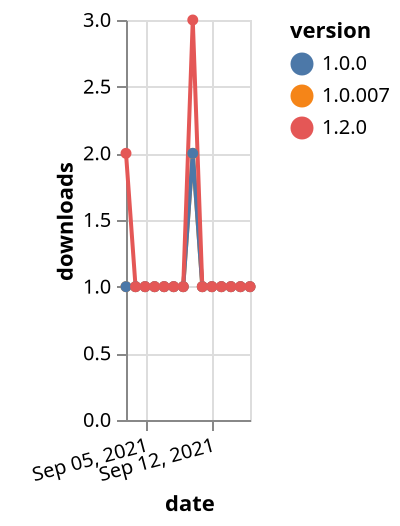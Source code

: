 {"$schema": "https://vega.github.io/schema/vega-lite/v5.json", "description": "A simple bar chart with embedded data.", "data": {"values": [{"date": "2021-09-03", "total": 131, "delta": 1, "version": "1.0.007"}, {"date": "2021-09-04", "total": 132, "delta": 1, "version": "1.0.007"}, {"date": "2021-09-05", "total": 133, "delta": 1, "version": "1.0.007"}, {"date": "2021-09-06", "total": 134, "delta": 1, "version": "1.0.007"}, {"date": "2021-09-07", "total": 135, "delta": 1, "version": "1.0.007"}, {"date": "2021-09-08", "total": 136, "delta": 1, "version": "1.0.007"}, {"date": "2021-09-09", "total": 137, "delta": 1, "version": "1.0.007"}, {"date": "2021-09-10", "total": 139, "delta": 2, "version": "1.0.007"}, {"date": "2021-09-11", "total": 140, "delta": 1, "version": "1.0.007"}, {"date": "2021-09-12", "total": 141, "delta": 1, "version": "1.0.007"}, {"date": "2021-09-13", "total": 142, "delta": 1, "version": "1.0.007"}, {"date": "2021-09-14", "total": 143, "delta": 1, "version": "1.0.007"}, {"date": "2021-09-15", "total": 144, "delta": 1, "version": "1.0.007"}, {"date": "2021-09-16", "total": 145, "delta": 1, "version": "1.0.007"}, {"date": "2021-09-03", "total": 155, "delta": 1, "version": "1.0.0"}, {"date": "2021-09-04", "total": 156, "delta": 1, "version": "1.0.0"}, {"date": "2021-09-05", "total": 157, "delta": 1, "version": "1.0.0"}, {"date": "2021-09-06", "total": 158, "delta": 1, "version": "1.0.0"}, {"date": "2021-09-07", "total": 159, "delta": 1, "version": "1.0.0"}, {"date": "2021-09-08", "total": 160, "delta": 1, "version": "1.0.0"}, {"date": "2021-09-09", "total": 161, "delta": 1, "version": "1.0.0"}, {"date": "2021-09-10", "total": 163, "delta": 2, "version": "1.0.0"}, {"date": "2021-09-11", "total": 164, "delta": 1, "version": "1.0.0"}, {"date": "2021-09-12", "total": 165, "delta": 1, "version": "1.0.0"}, {"date": "2021-09-13", "total": 166, "delta": 1, "version": "1.0.0"}, {"date": "2021-09-14", "total": 167, "delta": 1, "version": "1.0.0"}, {"date": "2021-09-15", "total": 168, "delta": 1, "version": "1.0.0"}, {"date": "2021-09-16", "total": 169, "delta": 1, "version": "1.0.0"}, {"date": "2021-09-03", "total": 129, "delta": 2, "version": "1.2.0"}, {"date": "2021-09-04", "total": 130, "delta": 1, "version": "1.2.0"}, {"date": "2021-09-05", "total": 131, "delta": 1, "version": "1.2.0"}, {"date": "2021-09-06", "total": 132, "delta": 1, "version": "1.2.0"}, {"date": "2021-09-07", "total": 133, "delta": 1, "version": "1.2.0"}, {"date": "2021-09-08", "total": 134, "delta": 1, "version": "1.2.0"}, {"date": "2021-09-09", "total": 135, "delta": 1, "version": "1.2.0"}, {"date": "2021-09-10", "total": 138, "delta": 3, "version": "1.2.0"}, {"date": "2021-09-11", "total": 139, "delta": 1, "version": "1.2.0"}, {"date": "2021-09-12", "total": 140, "delta": 1, "version": "1.2.0"}, {"date": "2021-09-13", "total": 141, "delta": 1, "version": "1.2.0"}, {"date": "2021-09-14", "total": 142, "delta": 1, "version": "1.2.0"}, {"date": "2021-09-15", "total": 143, "delta": 1, "version": "1.2.0"}, {"date": "2021-09-16", "total": 144, "delta": 1, "version": "1.2.0"}]}, "width": "container", "mark": {"type": "line", "point": {"filled": true}}, "encoding": {"x": {"field": "date", "type": "temporal", "timeUnit": "yearmonthdate", "title": "date", "axis": {"labelAngle": -15}}, "y": {"field": "delta", "type": "quantitative", "title": "downloads"}, "color": {"field": "version", "type": "nominal"}, "tooltip": {"field": "delta"}}}